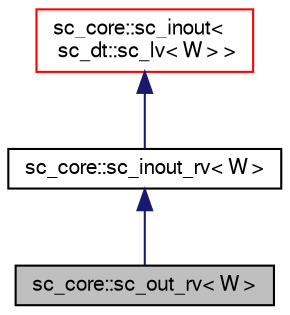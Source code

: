 digraph "sc_core::sc_out_rv&lt; W &gt;"
{
  edge [fontname="FreeSans",fontsize="10",labelfontname="FreeSans",labelfontsize="10"];
  node [fontname="FreeSans",fontsize="10",shape=record];
  Node7 [label="sc_core::sc_out_rv\< W \>",height=0.2,width=0.4,color="black", fillcolor="grey75", style="filled", fontcolor="black"];
  Node8 -> Node7 [dir="back",color="midnightblue",fontsize="10",style="solid",fontname="FreeSans"];
  Node8 [label="sc_core::sc_inout_rv\< W \>",height=0.2,width=0.4,color="black", fillcolor="white", style="filled",URL="$a01344.html"];
  Node9 -> Node8 [dir="back",color="midnightblue",fontsize="10",style="solid",fontname="FreeSans"];
  Node9 [label="sc_core::sc_inout\<\l sc_dt::sc_lv\< W \> \>",height=0.2,width=0.4,color="red", fillcolor="white", style="filled",URL="$a01300.html"];
}
